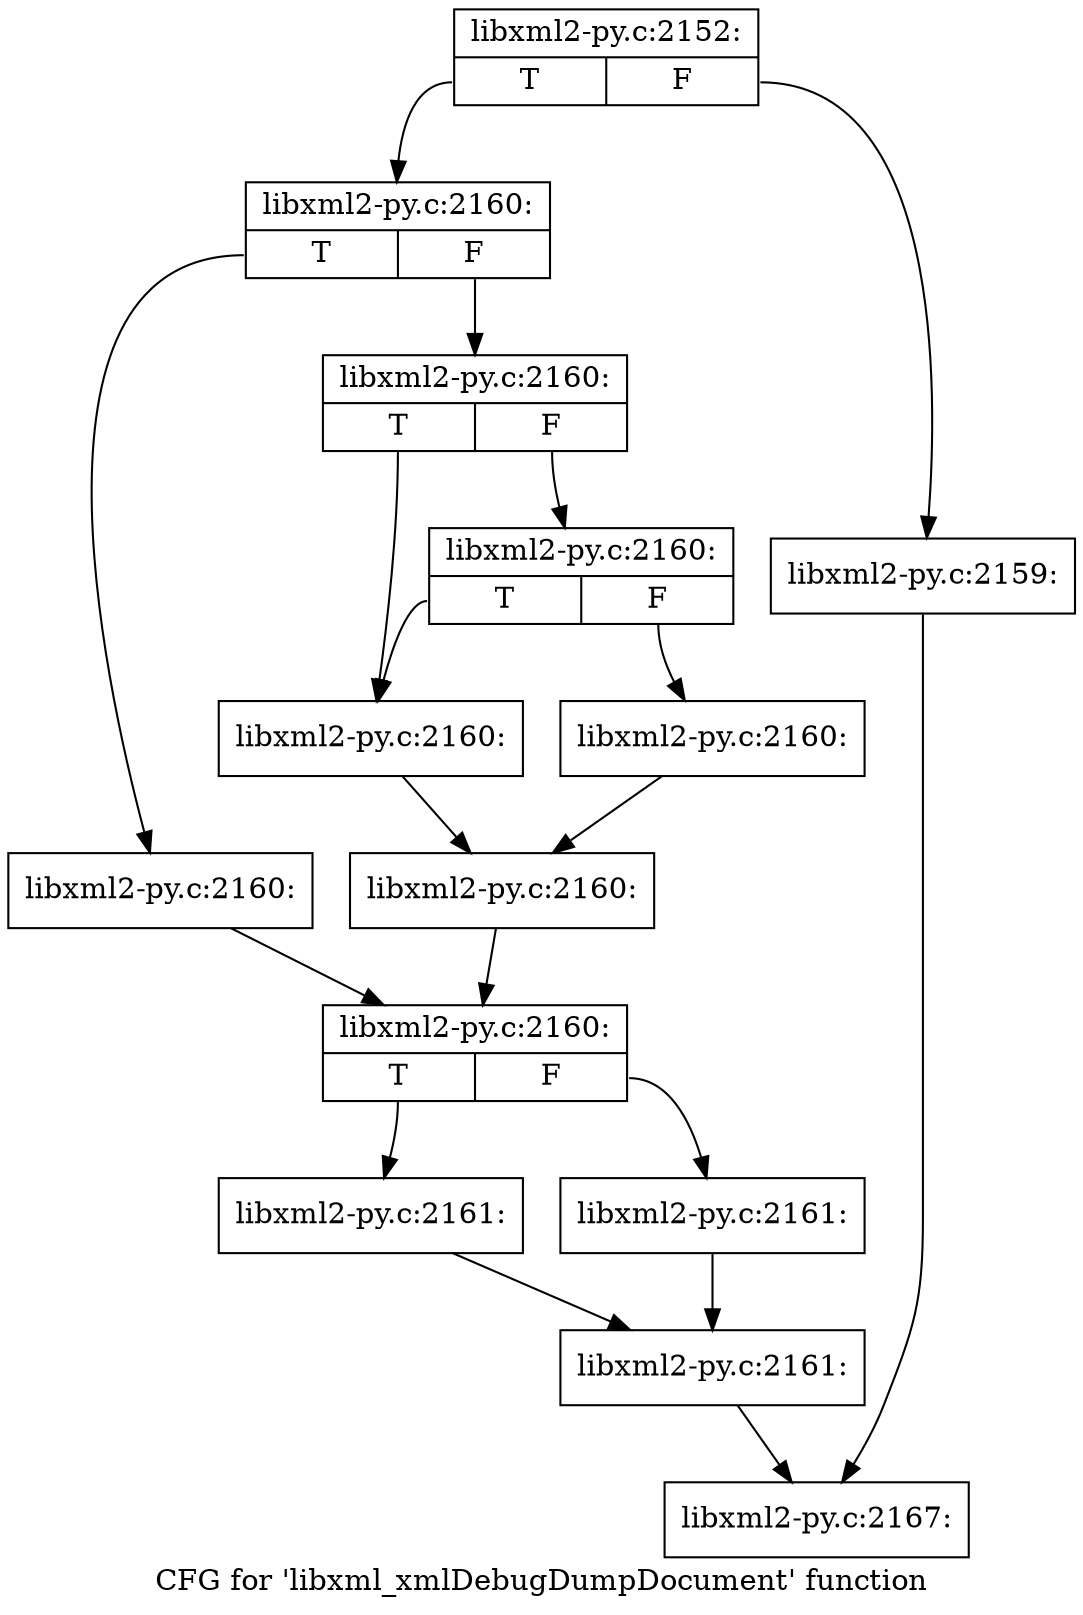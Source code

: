 digraph "CFG for 'libxml_xmlDebugDumpDocument' function" {
	label="CFG for 'libxml_xmlDebugDumpDocument' function";

	Node0x3dd5610 [shape=record,label="{libxml2-py.c:2152:|{<s0>T|<s1>F}}"];
	Node0x3dd5610:s0 -> Node0x3ddaf90;
	Node0x3dd5610:s1 -> Node0x3ddaf40;
	Node0x3ddaf40 [shape=record,label="{libxml2-py.c:2159:}"];
	Node0x3ddaf40 -> Node0x3dd5c70;
	Node0x3ddaf90 [shape=record,label="{libxml2-py.c:2160:|{<s0>T|<s1>F}}"];
	Node0x3ddaf90:s0 -> Node0x3ddb830;
	Node0x3ddaf90:s1 -> Node0x3ddb880;
	Node0x3ddb830 [shape=record,label="{libxml2-py.c:2160:}"];
	Node0x3ddb830 -> Node0x3ddb8d0;
	Node0x3ddb880 [shape=record,label="{libxml2-py.c:2160:|{<s0>T|<s1>F}}"];
	Node0x3ddb880:s0 -> Node0x3ddba70;
	Node0x3ddb880:s1 -> Node0x3ddbb60;
	Node0x3ddbb60 [shape=record,label="{libxml2-py.c:2160:|{<s0>T|<s1>F}}"];
	Node0x3ddbb60:s0 -> Node0x3ddba70;
	Node0x3ddbb60:s1 -> Node0x3ddbac0;
	Node0x3ddba70 [shape=record,label="{libxml2-py.c:2160:}"];
	Node0x3ddba70 -> Node0x3ddbb10;
	Node0x3ddbac0 [shape=record,label="{libxml2-py.c:2160:}"];
	Node0x3ddbac0 -> Node0x3ddbb10;
	Node0x3ddbb10 [shape=record,label="{libxml2-py.c:2160:}"];
	Node0x3ddbb10 -> Node0x3ddb8d0;
	Node0x3ddb8d0 [shape=record,label="{libxml2-py.c:2160:|{<s0>T|<s1>F}}"];
	Node0x3ddb8d0:s0 -> Node0x3ddc6c0;
	Node0x3ddb8d0:s1 -> Node0x3ddc710;
	Node0x3ddc6c0 [shape=record,label="{libxml2-py.c:2161:}"];
	Node0x3ddc6c0 -> Node0x3ddc760;
	Node0x3ddc710 [shape=record,label="{libxml2-py.c:2161:}"];
	Node0x3ddc710 -> Node0x3ddc760;
	Node0x3ddc760 [shape=record,label="{libxml2-py.c:2161:}"];
	Node0x3ddc760 -> Node0x3dd5c70;
	Node0x3dd5c70 [shape=record,label="{libxml2-py.c:2167:}"];
}
